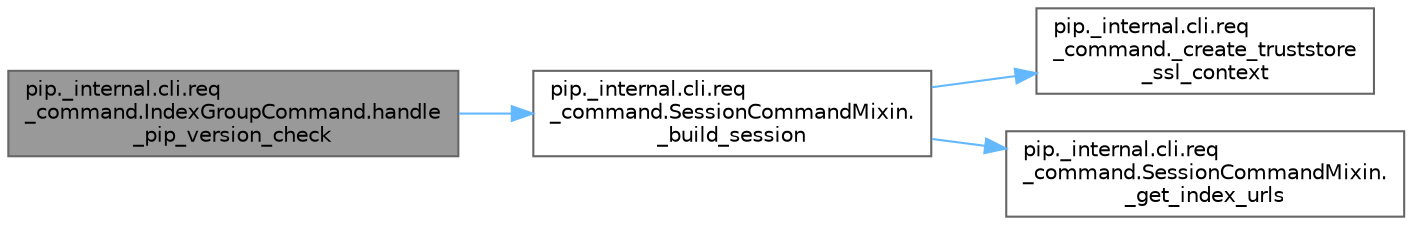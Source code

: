 digraph "pip._internal.cli.req_command.IndexGroupCommand.handle_pip_version_check"
{
 // LATEX_PDF_SIZE
  bgcolor="transparent";
  edge [fontname=Helvetica,fontsize=10,labelfontname=Helvetica,labelfontsize=10];
  node [fontname=Helvetica,fontsize=10,shape=box,height=0.2,width=0.4];
  rankdir="LR";
  Node1 [id="Node000001",label="pip._internal.cli.req\l_command.IndexGroupCommand.handle\l_pip_version_check",height=0.2,width=0.4,color="gray40", fillcolor="grey60", style="filled", fontcolor="black",tooltip=" "];
  Node1 -> Node2 [id="edge1_Node000001_Node000002",color="steelblue1",style="solid",tooltip=" "];
  Node2 [id="Node000002",label="pip._internal.cli.req\l_command.SessionCommandMixin.\l_build_session",height=0.2,width=0.4,color="grey40", fillcolor="white", style="filled",URL="$classpip_1_1__internal_1_1cli_1_1req__command_1_1_session_command_mixin.html#a832833eec75860ac7be37c86958ccd91",tooltip=" "];
  Node2 -> Node3 [id="edge2_Node000002_Node000003",color="steelblue1",style="solid",tooltip=" "];
  Node3 [id="Node000003",label="pip._internal.cli.req\l_command._create_truststore\l_ssl_context",height=0.2,width=0.4,color="grey40", fillcolor="white", style="filled",URL="$namespacepip_1_1__internal_1_1cli_1_1req__command.html#a33000e7c8a1b08b3ee113a2b6e1adbdf",tooltip=" "];
  Node2 -> Node4 [id="edge3_Node000002_Node000004",color="steelblue1",style="solid",tooltip=" "];
  Node4 [id="Node000004",label="pip._internal.cli.req\l_command.SessionCommandMixin.\l_get_index_urls",height=0.2,width=0.4,color="grey40", fillcolor="white", style="filled",URL="$classpip_1_1__internal_1_1cli_1_1req__command_1_1_session_command_mixin.html#a1c15abfb2428eb1a1ab48da456153cc7",tooltip=" "];
}
